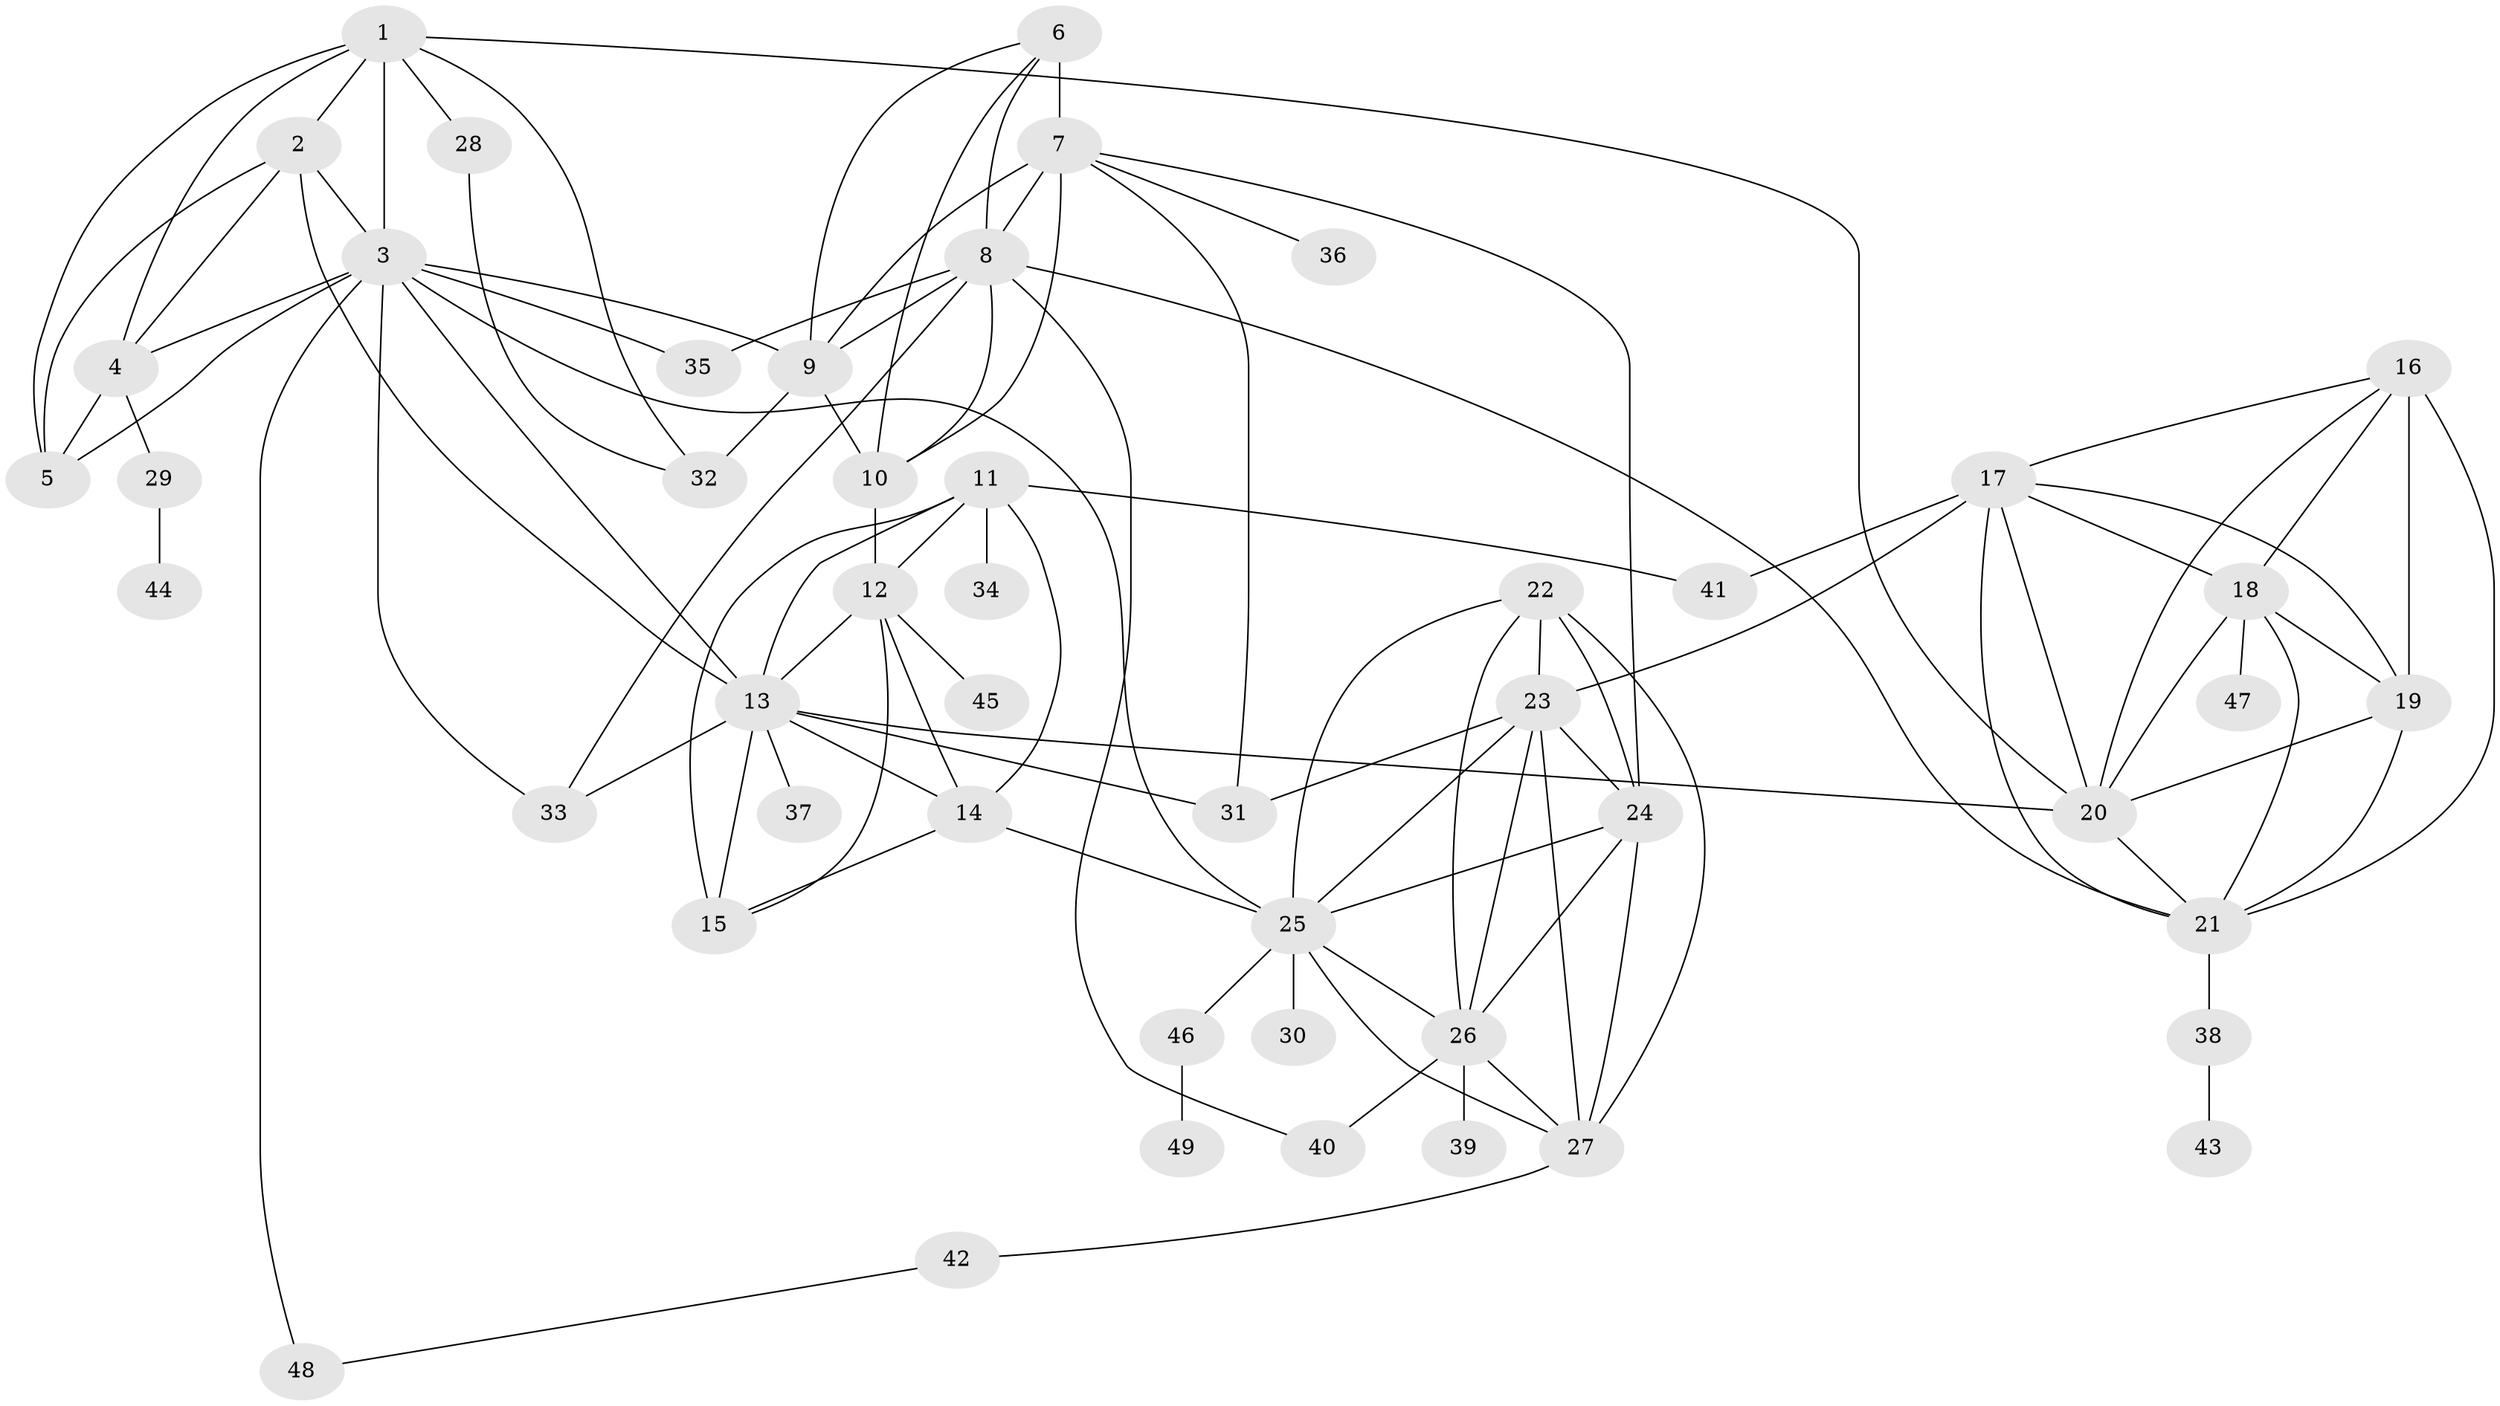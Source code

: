 // original degree distribution, {10: 0.01639344262295082, 9: 0.05737704918032787, 8: 0.06557377049180328, 7: 0.02459016393442623, 6: 0.02459016393442623, 12: 0.01639344262295082, 11: 0.02459016393442623, 5: 0.01639344262295082, 4: 0.01639344262295082, 1: 0.5737704918032787, 3: 0.040983606557377046, 2: 0.12295081967213115}
// Generated by graph-tools (version 1.1) at 2025/52/03/04/25 22:52:39]
// undirected, 49 vertices, 103 edges
graph export_dot {
  node [color=gray90,style=filled];
  1;
  2;
  3;
  4;
  5;
  6;
  7;
  8;
  9;
  10;
  11;
  12;
  13;
  14;
  15;
  16;
  17;
  18;
  19;
  20;
  21;
  22;
  23;
  24;
  25;
  26;
  27;
  28;
  29;
  30;
  31;
  32;
  33;
  34;
  35;
  36;
  37;
  38;
  39;
  40;
  41;
  42;
  43;
  44;
  45;
  46;
  47;
  48;
  49;
  1 -- 2 [weight=1.0];
  1 -- 3 [weight=2.0];
  1 -- 4 [weight=1.0];
  1 -- 5 [weight=1.0];
  1 -- 20 [weight=1.0];
  1 -- 28 [weight=1.0];
  1 -- 32 [weight=1.0];
  2 -- 3 [weight=2.0];
  2 -- 4 [weight=1.0];
  2 -- 5 [weight=1.0];
  2 -- 13 [weight=1.0];
  3 -- 4 [weight=2.0];
  3 -- 5 [weight=2.0];
  3 -- 9 [weight=1.0];
  3 -- 13 [weight=1.0];
  3 -- 25 [weight=1.0];
  3 -- 33 [weight=1.0];
  3 -- 35 [weight=1.0];
  3 -- 48 [weight=1.0];
  4 -- 5 [weight=1.0];
  4 -- 29 [weight=1.0];
  6 -- 7 [weight=4.0];
  6 -- 8 [weight=1.0];
  6 -- 9 [weight=1.0];
  6 -- 10 [weight=1.0];
  7 -- 8 [weight=2.0];
  7 -- 9 [weight=2.0];
  7 -- 10 [weight=2.0];
  7 -- 24 [weight=1.0];
  7 -- 31 [weight=1.0];
  7 -- 36 [weight=1.0];
  8 -- 9 [weight=1.0];
  8 -- 10 [weight=1.0];
  8 -- 21 [weight=1.0];
  8 -- 33 [weight=3.0];
  8 -- 35 [weight=1.0];
  8 -- 40 [weight=1.0];
  9 -- 10 [weight=1.0];
  9 -- 32 [weight=4.0];
  10 -- 12 [weight=1.0];
  11 -- 12 [weight=1.0];
  11 -- 13 [weight=2.0];
  11 -- 14 [weight=1.0];
  11 -- 15 [weight=1.0];
  11 -- 34 [weight=1.0];
  11 -- 41 [weight=1.0];
  12 -- 13 [weight=2.0];
  12 -- 14 [weight=1.0];
  12 -- 15 [weight=1.0];
  12 -- 45 [weight=1.0];
  13 -- 14 [weight=2.0];
  13 -- 15 [weight=2.0];
  13 -- 20 [weight=1.0];
  13 -- 31 [weight=2.0];
  13 -- 33 [weight=1.0];
  13 -- 37 [weight=1.0];
  14 -- 15 [weight=1.0];
  14 -- 25 [weight=1.0];
  16 -- 17 [weight=1.0];
  16 -- 18 [weight=1.0];
  16 -- 19 [weight=3.0];
  16 -- 20 [weight=1.0];
  16 -- 21 [weight=1.0];
  17 -- 18 [weight=1.0];
  17 -- 19 [weight=1.0];
  17 -- 20 [weight=1.0];
  17 -- 21 [weight=1.0];
  17 -- 23 [weight=1.0];
  17 -- 41 [weight=2.0];
  18 -- 19 [weight=1.0];
  18 -- 20 [weight=1.0];
  18 -- 21 [weight=1.0];
  18 -- 47 [weight=1.0];
  19 -- 20 [weight=1.0];
  19 -- 21 [weight=1.0];
  20 -- 21 [weight=1.0];
  21 -- 38 [weight=1.0];
  22 -- 23 [weight=1.0];
  22 -- 24 [weight=1.0];
  22 -- 25 [weight=1.0];
  22 -- 26 [weight=1.0];
  22 -- 27 [weight=2.0];
  23 -- 24 [weight=1.0];
  23 -- 25 [weight=1.0];
  23 -- 26 [weight=1.0];
  23 -- 27 [weight=1.0];
  23 -- 31 [weight=1.0];
  24 -- 25 [weight=1.0];
  24 -- 26 [weight=1.0];
  24 -- 27 [weight=1.0];
  25 -- 26 [weight=1.0];
  25 -- 27 [weight=1.0];
  25 -- 30 [weight=3.0];
  25 -- 46 [weight=1.0];
  26 -- 27 [weight=1.0];
  26 -- 39 [weight=1.0];
  26 -- 40 [weight=1.0];
  27 -- 42 [weight=1.0];
  28 -- 32 [weight=1.0];
  29 -- 44 [weight=1.0];
  38 -- 43 [weight=1.0];
  42 -- 48 [weight=1.0];
  46 -- 49 [weight=1.0];
}
